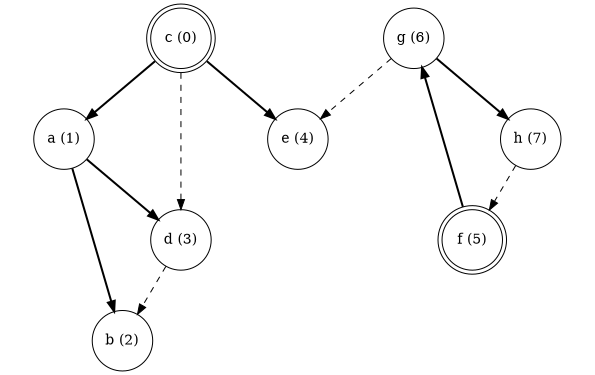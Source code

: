 digraph "g" {
	graph [
		fontsize = "14"
		fontname = "Times-Roman"
		fontcolor = "black"
		color = "black"
                size = "4,2.5"
                ratio = "fill"
	]
	node [
		fontsize = "14"
		fontname = "Times-Roman"
		fontcolor = "black"
		shape = "circle"
		color = "black"
	]
	edge [
		fontsize = "14"
		fontname = "Times-Roman"
		fontcolor = "black"
		color = "black"
	]
	"c (0)" [
		label = "\N"
		color = "black"
		width = "0.833333"
		fontsize = "14"
		fontname = "Times-Roman"
		fontcolor = "black"
                peripheries = 2
	]
	"a (1)" [
		label = "\N"
		color = "black"
		width = "0.833333"
		fontsize = "14"
		fontname = "Times-Roman"
		fontcolor = "black"
	]
	"b (2)" [
		label = "\N"
		color = "black"
		width = "0.833333"
		fontsize = "14"
		fontname = "Times-Roman"
		fontcolor = "black"
	]
	"d (3)" [
		label = "\N"
		color = "black"
		width = "0.833333"
		fontsize = "14"
		fontname = "Times-Roman"
		fontcolor = "black"
	]
	"e (4)" [
		label = "\N"
		color = "black"
		width = "0.833333"
		fontsize = "14"
		fontname = "Times-Roman"
		fontcolor = "black"
	]
	"f (5)" [
		label = "\N"
		color = "black"
		width = "0.833333"
		fontsize = "14"
		fontname = "Times-Roman"
		fontcolor = "black"
                peripheries = 2
	]
	"g (6)" [
		label = "\N"
		color = "black"
		width = "0.833333"
		fontsize = "14"
		fontname = "Times-Roman"
		fontcolor = "black"
	]
	"h (7)" [
		label = "\N"
		color = "black"
		width = "0.833333"
		fontsize = "14"
		fontname = "Times-Roman"
		fontcolor = "black"
	]
	"c (0)" -> "a (1)" [
		fontsize = "14"
		fontname = "Times-Roman"
		fontcolor = "black"
		color = "black"
		style = "bold"
	]
	"a (1)" -> "b (2)" [
		fontsize = "14"
		fontname = "Times-Roman"
		fontcolor = "black"
		color = "black"
		style = "bold"
	]
	"a (1)" -> "d (3)" [
		fontsize = "14"
		fontname = "Times-Roman"
		fontcolor = "black"
		color = "black"
		style = "bold"
	]
	"c (0)" -> "e (4)" [
		fontsize = "14"
		fontname = "Times-Roman"
		fontcolor = "black"
		color = "black"
		style = "bold"
	]
	"f (5)" -> "g (6)" [
		fontsize = "14"
		fontname = "Times-Roman"
		fontcolor = "black"
		color = "black"
		style = "bold"
	]
	"g (6)" -> "h (7)" [
		fontsize = "14"
		fontname = "Times-Roman"
		fontcolor = "black"
		color = "black"
		style = "bold"
	]
	"d (3)" -> "b (2)" [
		fontsize = "14"
		fontname = "Times-Roman"
		fontcolor = "black"
		color = "black"
		style = "dashed"
	]
	"c (0)" -> "d (3)" [
		fontsize = "14"
		fontname = "Times-Roman"
		fontcolor = "black"
		color = "black"
		style = "dashed"
	]
	"g (6)" -> "e (4)" [
		fontsize = "14"
		fontname = "Times-Roman"
		fontcolor = "black"
		color = "black"
		style = "dashed"
	]
	"h (7)" -> "f (5)" [
		fontsize = "14"
		fontname = "Times-Roman"
		fontcolor = "black"
		color = "black"
		style = "dashed"
	]
}
